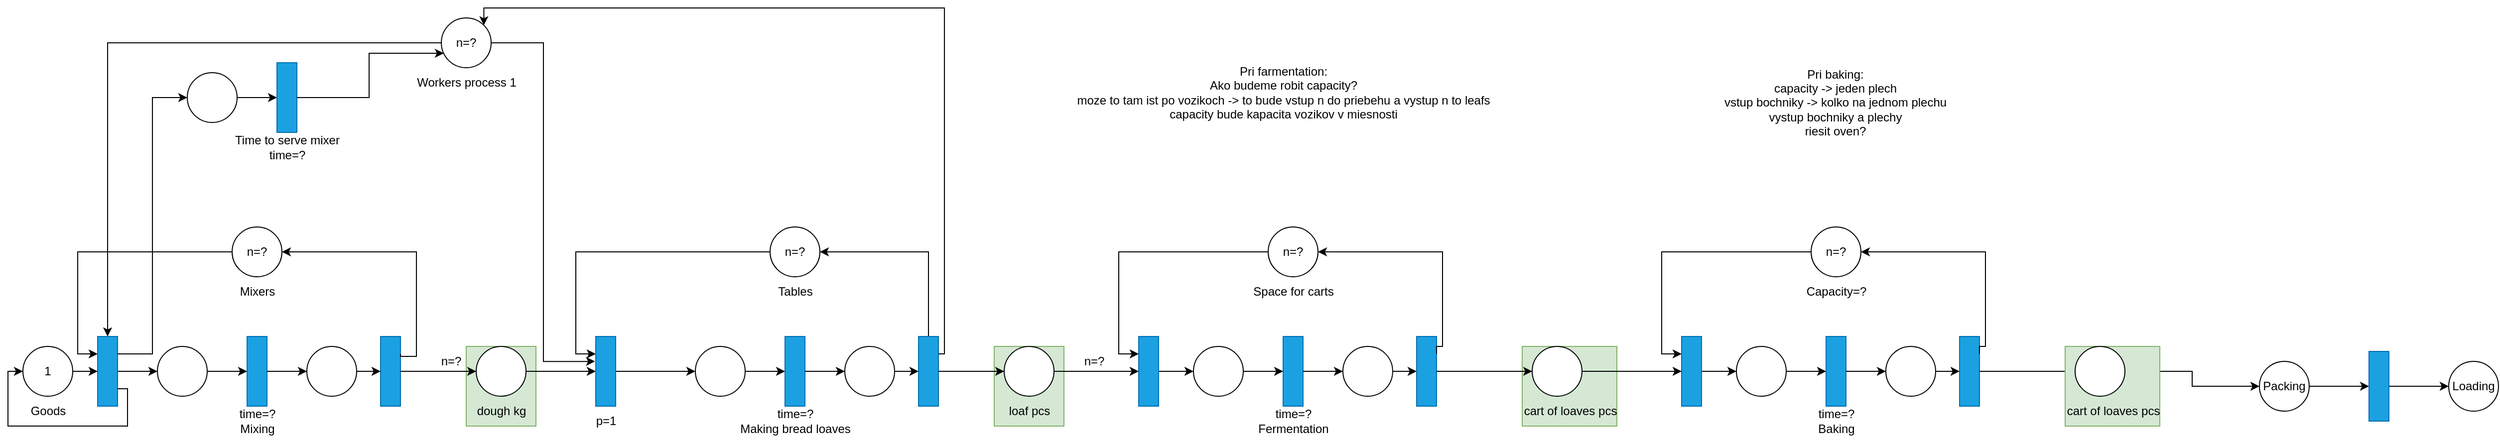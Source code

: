 <mxfile version="20.5.3" type="embed"><diagram id="23iRSUPoRavnBvh4doch" name="Page-1"><mxGraphModel dx="3840" dy="2589" grid="1" gridSize="10" guides="1" tooltips="1" connect="1" arrows="1" fold="1" page="1" pageScale="1" pageWidth="827" pageHeight="1169" math="0" shadow="0"><root><mxCell id="0"/><mxCell id="1" parent="0"/><mxCell id="70" style="edgeStyle=orthogonalEdgeStyle;rounded=0;orthogonalLoop=1;jettySize=auto;html=1;exitX=1;exitY=0.5;exitDx=0;exitDy=0;" parent="1" source="305" target="69" edge="1"><mxGeometry relative="1" as="geometry"/></mxCell><mxCell id="74" style="edgeStyle=orthogonalEdgeStyle;rounded=0;orthogonalLoop=1;jettySize=auto;html=1;" parent="1" source="69" target="71" edge="1"><mxGeometry relative="1" as="geometry"/></mxCell><mxCell id="69" value="Packing" style="ellipse;whiteSpace=wrap;html=1;aspect=fixed;" parent="1" vertex="1"><mxGeometry x="2300" y="405" width="50" height="50" as="geometry"/></mxCell><mxCell id="73" style="edgeStyle=orthogonalEdgeStyle;rounded=0;orthogonalLoop=1;jettySize=auto;html=1;" parent="1" source="71" target="72" edge="1"><mxGeometry relative="1" as="geometry"/></mxCell><mxCell id="71" value="" style="rounded=0;whiteSpace=wrap;html=1;fillColor=#1ba1e2;fontColor=#ffffff;strokeColor=#006EAF;" parent="1" vertex="1"><mxGeometry x="2410" y="395" width="20" height="70" as="geometry"/></mxCell><mxCell id="72" value="Loading" style="ellipse;whiteSpace=wrap;html=1;aspect=fixed;" parent="1" vertex="1"><mxGeometry x="2490" y="405" width="50" height="50" as="geometry"/></mxCell><mxCell id="100" style="edgeStyle=orthogonalEdgeStyle;rounded=0;orthogonalLoop=1;jettySize=auto;html=1;exitX=0;exitY=0.5;exitDx=0;exitDy=0;entryX=0;entryY=0.25;entryDx=0;entryDy=0;" edge="1" parent="1" source="79" target="5"><mxGeometry relative="1" as="geometry"><mxPoint x="250" y="400" as="targetPoint"/></mxGeometry></mxCell><mxCell id="107" value="" style="edgeStyle=orthogonalEdgeStyle;rounded=0;orthogonalLoop=1;jettySize=auto;html=1;" edge="1" parent="1" source="5" target="111"><mxGeometry relative="1" as="geometry"><mxPoint x="140" y="144" as="targetPoint"/></mxGeometry></mxCell><mxCell id="133" value="" style="group" vertex="1" connectable="0" parent="1"><mxGeometry x="40" y="380" width="120" height="90" as="geometry"/></mxCell><mxCell id="5" value="" style="rounded=0;whiteSpace=wrap;html=1;fillColor=#1ba1e2;fontColor=#ffffff;strokeColor=#006EAF;" parent="133" vertex="1"><mxGeometry x="90" width="20" height="70" as="geometry"/></mxCell><mxCell id="93" value="" style="group" vertex="1" connectable="0" parent="133"><mxGeometry x="10" y="10" width="60" height="80" as="geometry"/></mxCell><mxCell id="36" value="1" style="ellipse;whiteSpace=wrap;html=1;aspect=fixed;" parent="93" vertex="1"><mxGeometry x="5" width="50" height="50" as="geometry"/></mxCell><mxCell id="87" value="Goods" style="text;html=1;align=center;verticalAlign=middle;resizable=1;points=[];autosize=1;strokeColor=none;fillColor=none;movable=1;rotatable=1;deletable=1;editable=1;connectable=1;" vertex="1" parent="93"><mxGeometry y="50" width="60" height="30" as="geometry"/></mxCell><mxCell id="37" style="edgeStyle=orthogonalEdgeStyle;rounded=0;orthogonalLoop=1;jettySize=auto;html=1;" parent="133" source="36" target="5" edge="1"><mxGeometry relative="1" as="geometry"/></mxCell><mxCell id="102" style="edgeStyle=orthogonalEdgeStyle;rounded=0;orthogonalLoop=1;jettySize=auto;html=1;exitX=1;exitY=0.75;exitDx=0;exitDy=0;" edge="1" parent="133" source="5" target="36"><mxGeometry relative="1" as="geometry"><mxPoint y="90" as="targetPoint"/><Array as="points"><mxPoint x="120" y="53"/><mxPoint x="120" y="90"/><mxPoint y="90"/><mxPoint y="35"/></Array></mxGeometry></mxCell><mxCell id="134" value="" style="group" vertex="1" connectable="0" parent="1"><mxGeometry x="190" y="270" width="244" height="215" as="geometry"/></mxCell><mxCell id="22" value="" style="rounded=0;whiteSpace=wrap;html=1;fillColor=#1ba1e2;fontColor=#ffffff;strokeColor=#006EAF;" parent="134" vertex="1"><mxGeometry x="224" y="110" width="20" height="70" as="geometry"/></mxCell><mxCell id="128" value="" style="group" vertex="1" connectable="0" parent="134"><mxGeometry width="200" height="215" as="geometry"/></mxCell><mxCell id="96" value="" style="group" vertex="1" connectable="0" parent="128"><mxGeometry x="70" width="60" height="80" as="geometry"/></mxCell><mxCell id="79" value="n=?" style="ellipse;whiteSpace=wrap;html=1;aspect=fixed;" parent="96" vertex="1"><mxGeometry x="5" width="50" height="50" as="geometry"/></mxCell><mxCell id="95" value="Mixers" style="text;html=1;align=center;verticalAlign=middle;resizable=0;points=[];autosize=1;strokeColor=none;fillColor=none;" vertex="1" parent="96"><mxGeometry y="50" width="60" height="30" as="geometry"/></mxCell><mxCell id="111" value="" style="ellipse;whiteSpace=wrap;html=1;aspect=fixed;" vertex="1" parent="128"><mxGeometry y="120" width="50" height="50" as="geometry"/></mxCell><mxCell id="118" value="" style="group" vertex="1" connectable="0" parent="128"><mxGeometry x="70" y="110" width="60" height="105" as="geometry"/></mxCell><mxCell id="116" value="" style="rounded=0;whiteSpace=wrap;html=1;fillColor=#1ba1e2;fontColor=#ffffff;strokeColor=#006EAF;" vertex="1" parent="118"><mxGeometry x="20" width="20" height="70" as="geometry"/></mxCell><mxCell id="117" value="time=?&lt;br&gt;Mixing" style="text;html=1;align=center;verticalAlign=middle;resizable=0;points=[];autosize=1;strokeColor=none;fillColor=none;" vertex="1" parent="118"><mxGeometry y="65" width="60" height="40" as="geometry"/></mxCell><mxCell id="115" style="edgeStyle=orthogonalEdgeStyle;rounded=0;orthogonalLoop=1;jettySize=auto;html=1;" edge="1" parent="128" source="111" target="116"><mxGeometry relative="1" as="geometry"><mxPoint x="75" y="145" as="targetPoint"/></mxGeometry></mxCell><mxCell id="120" style="edgeStyle=orthogonalEdgeStyle;rounded=0;orthogonalLoop=1;jettySize=auto;html=1;exitX=1;exitY=0.5;exitDx=0;exitDy=0;" edge="1" parent="128" source="116" target="121"><mxGeometry relative="1" as="geometry"><mxPoint x="170" y="145" as="targetPoint"/></mxGeometry></mxCell><mxCell id="121" value="" style="ellipse;whiteSpace=wrap;html=1;aspect=fixed;" vertex="1" parent="128"><mxGeometry x="150" y="120" width="50" height="50" as="geometry"/></mxCell><mxCell id="125" style="edgeStyle=orthogonalEdgeStyle;rounded=0;orthogonalLoop=1;jettySize=auto;html=1;exitX=1;exitY=0.25;exitDx=0;exitDy=0;entryX=1;entryY=0.5;entryDx=0;entryDy=0;" edge="1" parent="134" source="22" target="79"><mxGeometry relative="1" as="geometry"><Array as="points"><mxPoint x="244" y="130"/><mxPoint x="260" y="130"/><mxPoint x="260" y="25"/></Array></mxGeometry></mxCell><mxCell id="124" style="edgeStyle=orthogonalEdgeStyle;rounded=0;orthogonalLoop=1;jettySize=auto;html=1;exitX=1;exitY=0.5;exitDx=0;exitDy=0;entryX=0;entryY=0.5;entryDx=0;entryDy=0;" edge="1" parent="134" source="121" target="22"><mxGeometry relative="1" as="geometry"/></mxCell><mxCell id="162" value="" style="group" vertex="1" connectable="0" parent="1"><mxGeometry x="460" y="400" width="50" height="10" as="geometry"/></mxCell><mxCell id="161" value="n=?" style="text;html=1;strokeColor=none;fillColor=none;align=center;verticalAlign=middle;whiteSpace=wrap;rounded=0;" vertex="1" parent="162"><mxGeometry width="50" height="10" as="geometry"/></mxCell><mxCell id="164" value="" style="group;fillColor=#d5e8d4;strokeColor=#82b366;" vertex="1" connectable="0" parent="1"><mxGeometry x="500" y="390" width="70" height="80" as="geometry"/></mxCell><mxCell id="35" value="" style="ellipse;whiteSpace=wrap;html=1;aspect=fixed;" parent="164" vertex="1"><mxGeometry x="10" width="50" height="50" as="geometry"/></mxCell><mxCell id="163" value="dough kg" style="text;html=1;align=center;verticalAlign=middle;resizable=0;points=[];autosize=1;strokeColor=none;fillColor=none;" vertex="1" parent="164"><mxGeometry y="50" width="70" height="30" as="geometry"/></mxCell><mxCell id="40" style="edgeStyle=orthogonalEdgeStyle;rounded=0;orthogonalLoop=1;jettySize=auto;html=1;" parent="1" source="22" target="35" edge="1"><mxGeometry relative="1" as="geometry"><mxPoint x="860" y="450" as="targetPoint"/></mxGeometry></mxCell><mxCell id="180" style="edgeStyle=orthogonalEdgeStyle;rounded=0;orthogonalLoop=1;jettySize=auto;html=1;exitX=1;exitY=0.5;exitDx=0;exitDy=0;entryX=0;entryY=0.5;entryDx=0;entryDy=0;" edge="1" parent="1" source="35" target="182"><mxGeometry relative="1" as="geometry"><mxPoint x="595" y="415" as="targetPoint"/></mxGeometry></mxCell><mxCell id="231" style="edgeStyle=orthogonalEdgeStyle;rounded=0;orthogonalLoop=1;jettySize=auto;html=1;exitX=1;exitY=0.5;exitDx=0;exitDy=0;entryX=0;entryY=0.5;entryDx=0;entryDy=0;" edge="1" parent="1" source="182" target="221"><mxGeometry relative="1" as="geometry"/></mxCell><mxCell id="190" style="edgeStyle=orthogonalEdgeStyle;rounded=0;orthogonalLoop=1;jettySize=auto;html=1;entryX=0;entryY=0.25;entryDx=0;entryDy=0;" edge="1" parent="1" source="219" target="182"><mxGeometry relative="1" as="geometry"><mxPoint x="710" y="305" as="sourcePoint"/><mxPoint x="620" y="375" as="targetPoint"/></mxGeometry></mxCell><mxCell id="215" value="" style="group" vertex="1" connectable="0" parent="1"><mxGeometry x="730" y="270" width="244" height="215" as="geometry"/></mxCell><mxCell id="376" style="edgeStyle=orthogonalEdgeStyle;rounded=0;orthogonalLoop=1;jettySize=auto;html=1;exitX=0.5;exitY=0;exitDx=0;exitDy=0;entryX=1;entryY=0.5;entryDx=0;entryDy=0;" edge="1" parent="215" source="216" target="219"><mxGeometry relative="1" as="geometry"/></mxCell><mxCell id="216" value="" style="rounded=0;whiteSpace=wrap;html=1;fillColor=#1ba1e2;fontColor=#ffffff;strokeColor=#006EAF;" vertex="1" parent="215"><mxGeometry x="224" y="110" width="20" height="70" as="geometry"/></mxCell><mxCell id="217" value="" style="group" vertex="1" connectable="0" parent="215"><mxGeometry width="200" height="215" as="geometry"/></mxCell><mxCell id="218" value="" style="group" vertex="1" connectable="0" parent="217"><mxGeometry x="70" width="70" height="80" as="geometry"/></mxCell><mxCell id="219" value="n=?" style="ellipse;whiteSpace=wrap;html=1;aspect=fixed;" vertex="1" parent="218"><mxGeometry x="5" width="50" height="50" as="geometry"/></mxCell><mxCell id="220" value="Tables" style="text;html=1;align=center;verticalAlign=middle;resizable=0;points=[];autosize=1;strokeColor=none;fillColor=none;" vertex="1" parent="218"><mxGeometry y="50" width="60" height="30" as="geometry"/></mxCell><mxCell id="221" value="" style="ellipse;whiteSpace=wrap;html=1;aspect=fixed;" vertex="1" parent="217"><mxGeometry y="120" width="50" height="50" as="geometry"/></mxCell><mxCell id="222" value="" style="group" vertex="1" connectable="0" parent="217"><mxGeometry x="70" y="110" width="95" height="105" as="geometry"/></mxCell><mxCell id="223" value="" style="rounded=0;whiteSpace=wrap;html=1;fillColor=#1ba1e2;fontColor=#ffffff;strokeColor=#006EAF;" vertex="1" parent="222"><mxGeometry x="20" width="20" height="70" as="geometry"/></mxCell><mxCell id="224" value="time=?&lt;br&gt;Making bread loaves" style="text;html=1;align=center;verticalAlign=middle;resizable=0;points=[];autosize=1;strokeColor=none;fillColor=none;" vertex="1" parent="222"><mxGeometry x="-35" y="65" width="130" height="40" as="geometry"/></mxCell><mxCell id="225" style="edgeStyle=orthogonalEdgeStyle;rounded=0;orthogonalLoop=1;jettySize=auto;html=1;" edge="1" parent="217" source="221" target="223"><mxGeometry relative="1" as="geometry"><mxPoint x="75" y="145" as="targetPoint"/></mxGeometry></mxCell><mxCell id="226" style="edgeStyle=orthogonalEdgeStyle;rounded=0;orthogonalLoop=1;jettySize=auto;html=1;exitX=1;exitY=0.5;exitDx=0;exitDy=0;" edge="1" parent="217" source="223" target="227"><mxGeometry relative="1" as="geometry"><mxPoint x="170" y="145" as="targetPoint"/></mxGeometry></mxCell><mxCell id="227" value="" style="ellipse;whiteSpace=wrap;html=1;aspect=fixed;" vertex="1" parent="217"><mxGeometry x="150" y="120" width="50" height="50" as="geometry"/></mxCell><mxCell id="229" style="edgeStyle=orthogonalEdgeStyle;rounded=0;orthogonalLoop=1;jettySize=auto;html=1;exitX=1;exitY=0.5;exitDx=0;exitDy=0;entryX=0;entryY=0.5;entryDx=0;entryDy=0;" edge="1" parent="215" source="227" target="216"><mxGeometry relative="1" as="geometry"/></mxCell><mxCell id="249" value="" style="group;fillColor=#d5e8d4;strokeColor=#82b366;" vertex="1" connectable="0" parent="1"><mxGeometry x="1030" y="390" width="70" height="80" as="geometry"/></mxCell><mxCell id="250" value="" style="ellipse;whiteSpace=wrap;html=1;aspect=fixed;" vertex="1" parent="249"><mxGeometry x="10" width="50" height="50" as="geometry"/></mxCell><mxCell id="251" value="loaf pcs" style="text;html=1;align=center;verticalAlign=middle;resizable=0;points=[];autosize=1;strokeColor=none;fillColor=none;" vertex="1" parent="249"><mxGeometry x="5" y="50" width="60" height="30" as="geometry"/></mxCell><mxCell id="258" style="edgeStyle=orthogonalEdgeStyle;rounded=0;orthogonalLoop=1;jettySize=auto;html=1;exitX=1;exitY=0.5;exitDx=0;exitDy=0;entryX=0;entryY=0.5;entryDx=0;entryDy=0;" edge="1" parent="1" source="259" target="267"><mxGeometry relative="1" as="geometry"/></mxCell><mxCell id="259" value="" style="rounded=0;whiteSpace=wrap;html=1;fillColor=#1ba1e2;fontColor=#ffffff;strokeColor=#006EAF;" vertex="1" parent="1"><mxGeometry x="1175" y="380" width="20" height="70" as="geometry"/></mxCell><mxCell id="260" style="edgeStyle=orthogonalEdgeStyle;rounded=0;orthogonalLoop=1;jettySize=auto;html=1;entryX=0;entryY=0.25;entryDx=0;entryDy=0;" edge="1" parent="1" source="265" target="259"><mxGeometry relative="1" as="geometry"><mxPoint x="1540" y="355" as="sourcePoint"/><mxPoint x="1450" y="425" as="targetPoint"/></mxGeometry></mxCell><mxCell id="284" value="Pri farmentation:&lt;br&gt;Ako budeme robit capacity?&lt;br&gt;moze to tam ist po vozikoch -&amp;gt; to bude vstup n do priebehu a vystup n to leafs&lt;br&gt;capacity bude kapacita vozikov v miesnosti" style="text;html=1;align=center;verticalAlign=middle;resizable=0;points=[];autosize=1;strokeColor=none;fillColor=none;" vertex="1" parent="1"><mxGeometry x="1100" y="100" width="440" height="70" as="geometry"/></mxCell><mxCell id="285" style="edgeStyle=orthogonalEdgeStyle;rounded=0;orthogonalLoop=1;jettySize=auto;html=1;exitX=1;exitY=0.5;exitDx=0;exitDy=0;entryX=0;entryY=0.5;entryDx=0;entryDy=0;" edge="1" parent="1" source="286" target="295"><mxGeometry relative="1" as="geometry"/></mxCell><mxCell id="286" value="" style="rounded=0;whiteSpace=wrap;html=1;fillColor=#1ba1e2;fontColor=#ffffff;strokeColor=#006EAF;" vertex="1" parent="1"><mxGeometry x="1720" y="380" width="20" height="70" as="geometry"/></mxCell><mxCell id="287" style="edgeStyle=orthogonalEdgeStyle;rounded=0;orthogonalLoop=1;jettySize=auto;html=1;entryX=0;entryY=0.25;entryDx=0;entryDy=0;" edge="1" parent="1" source="293" target="286"><mxGeometry relative="1" as="geometry"><mxPoint x="2085" y="355" as="sourcePoint"/><mxPoint x="1995" y="425" as="targetPoint"/></mxGeometry></mxCell><mxCell id="288" value="" style="group" vertex="1" connectable="0" parent="1"><mxGeometry x="1775" y="270" width="437.5" height="215" as="geometry"/></mxCell><mxCell id="289" value="" style="group" vertex="1" connectable="0" parent="288"><mxGeometry width="244" height="215" as="geometry"/></mxCell><mxCell id="290" value="" style="rounded=0;whiteSpace=wrap;html=1;fillColor=#1ba1e2;fontColor=#ffffff;strokeColor=#006EAF;" vertex="1" parent="289"><mxGeometry x="224" y="110" width="20" height="70" as="geometry"/></mxCell><mxCell id="291" value="" style="group" vertex="1" connectable="0" parent="289"><mxGeometry width="200" height="215" as="geometry"/></mxCell><mxCell id="292" value="" style="group" vertex="1" connectable="0" parent="291"><mxGeometry x="70" width="70" height="80" as="geometry"/></mxCell><mxCell id="293" value="n=?" style="ellipse;whiteSpace=wrap;html=1;aspect=fixed;" vertex="1" parent="292"><mxGeometry x="5" width="50" height="50" as="geometry"/></mxCell><mxCell id="294" value="Capacity=?" style="text;html=1;align=center;verticalAlign=middle;resizable=0;points=[];autosize=1;strokeColor=none;fillColor=none;" vertex="1" parent="292"><mxGeometry x="-10" y="50" width="80" height="30" as="geometry"/></mxCell><mxCell id="295" value="" style="ellipse;whiteSpace=wrap;html=1;aspect=fixed;" vertex="1" parent="291"><mxGeometry y="120" width="50" height="50" as="geometry"/></mxCell><mxCell id="296" value="" style="group" vertex="1" connectable="0" parent="291"><mxGeometry x="70" y="110" width="95" height="105" as="geometry"/></mxCell><mxCell id="297" value="" style="rounded=0;whiteSpace=wrap;html=1;fillColor=#1ba1e2;fontColor=#ffffff;strokeColor=#006EAF;" vertex="1" parent="296"><mxGeometry x="20" width="20" height="70" as="geometry"/></mxCell><mxCell id="298" value="time=?&lt;br&gt;Baking" style="text;html=1;align=center;verticalAlign=middle;resizable=0;points=[];autosize=1;strokeColor=none;fillColor=none;" vertex="1" parent="296"><mxGeometry y="65" width="60" height="40" as="geometry"/></mxCell><mxCell id="299" style="edgeStyle=orthogonalEdgeStyle;rounded=0;orthogonalLoop=1;jettySize=auto;html=1;" edge="1" parent="291" source="295" target="297"><mxGeometry relative="1" as="geometry"><mxPoint x="75" y="145" as="targetPoint"/></mxGeometry></mxCell><mxCell id="300" style="edgeStyle=orthogonalEdgeStyle;rounded=0;orthogonalLoop=1;jettySize=auto;html=1;exitX=1;exitY=0.5;exitDx=0;exitDy=0;" edge="1" parent="291" source="297" target="301"><mxGeometry relative="1" as="geometry"><mxPoint x="170" y="145" as="targetPoint"/></mxGeometry></mxCell><mxCell id="301" value="" style="ellipse;whiteSpace=wrap;html=1;aspect=fixed;" vertex="1" parent="291"><mxGeometry x="150" y="120" width="50" height="50" as="geometry"/></mxCell><mxCell id="302" style="edgeStyle=orthogonalEdgeStyle;rounded=0;orthogonalLoop=1;jettySize=auto;html=1;exitX=1;exitY=0.25;exitDx=0;exitDy=0;entryX=1;entryY=0.5;entryDx=0;entryDy=0;" edge="1" parent="289" source="290" target="293"><mxGeometry relative="1" as="geometry"><Array as="points"><mxPoint x="244" y="120"/><mxPoint x="250" y="120"/><mxPoint x="250" y="25"/></Array></mxGeometry></mxCell><mxCell id="303" style="edgeStyle=orthogonalEdgeStyle;rounded=0;orthogonalLoop=1;jettySize=auto;html=1;exitX=1;exitY=0.5;exitDx=0;exitDy=0;entryX=0;entryY=0.5;entryDx=0;entryDy=0;" edge="1" parent="289" source="301" target="290"><mxGeometry relative="1" as="geometry"/></mxCell><mxCell id="309" style="edgeStyle=orthogonalEdgeStyle;rounded=0;orthogonalLoop=1;jettySize=auto;html=1;exitX=1;exitY=0.5;exitDx=0;exitDy=0;" edge="1" parent="288" source="290" target="305"><mxGeometry relative="1" as="geometry"/></mxCell><mxCell id="318" value="" style="group" vertex="1" connectable="0" parent="288"><mxGeometry x="317.5" y="120" width="120" height="80" as="geometry"/></mxCell><mxCell id="304" value="" style="group;fillColor=#d5e8d4;strokeColor=#82b366;" vertex="1" connectable="0" parent="318"><mxGeometry x="12.5" width="95" height="80" as="geometry"/></mxCell><mxCell id="305" value="" style="ellipse;whiteSpace=wrap;html=1;aspect=fixed;" vertex="1" parent="304"><mxGeometry x="10" width="50" height="50" as="geometry"/></mxCell><mxCell id="306" value="cart of loaves pcs" style="text;html=1;align=center;verticalAlign=middle;resizable=0;points=[];autosize=1;strokeColor=none;fillColor=none;" vertex="1" parent="318"><mxGeometry y="50" width="120" height="30" as="geometry"/></mxCell><mxCell id="310" value="Pri baking:&lt;br&gt;capacity -&amp;gt; jeden plech&lt;br&gt;vstup bochniky -&amp;gt; kolko na jednom plechu&lt;br&gt;vystup bochniky a plechy&lt;br&gt;riesit oven?&lt;br&gt;" style="text;html=1;align=center;verticalAlign=middle;resizable=0;points=[];autosize=1;strokeColor=none;fillColor=none;" vertex="1" parent="1"><mxGeometry x="1749" y="100" width="250" height="90" as="geometry"/></mxCell><mxCell id="313" value="" style="group" vertex="1" connectable="0" parent="1"><mxGeometry x="1110" y="390" width="40" height="30" as="geometry"/></mxCell><mxCell id="257" style="edgeStyle=orthogonalEdgeStyle;rounded=0;orthogonalLoop=1;jettySize=auto;html=1;exitX=1;exitY=0.5;exitDx=0;exitDy=0;entryX=0;entryY=0.5;entryDx=0;entryDy=0;" edge="1" parent="313" target="259" source="250"><mxGeometry relative="1" as="geometry"><mxPoint x="280" y="75" as="sourcePoint"/><mxPoint x="315" y="75" as="targetPoint"/></mxGeometry></mxCell><mxCell id="312" value="n=?" style="text;html=1;align=center;verticalAlign=middle;resizable=0;points=[];autosize=1;strokeColor=none;fillColor=none;" vertex="1" parent="313"><mxGeometry width="40" height="30" as="geometry"/></mxCell><mxCell id="316" value="" style="group" vertex="1" connectable="0" parent="1"><mxGeometry x="1230" y="270" width="437.5" height="215" as="geometry"/></mxCell><mxCell id="283" value="" style="group" vertex="1" connectable="0" parent="316"><mxGeometry width="425" height="215" as="geometry"/></mxCell><mxCell id="261" value="" style="group" vertex="1" connectable="0" parent="283"><mxGeometry width="244" height="215" as="geometry"/></mxCell><mxCell id="262" value="" style="rounded=0;whiteSpace=wrap;html=1;fillColor=#1ba1e2;fontColor=#ffffff;strokeColor=#006EAF;" vertex="1" parent="261"><mxGeometry x="224" y="110" width="20" height="70" as="geometry"/></mxCell><mxCell id="263" value="" style="group" vertex="1" connectable="0" parent="261"><mxGeometry width="200" height="215" as="geometry"/></mxCell><mxCell id="264" value="" style="group" vertex="1" connectable="0" parent="263"><mxGeometry x="70" width="80" height="80" as="geometry"/></mxCell><mxCell id="265" value="n=?" style="ellipse;whiteSpace=wrap;html=1;aspect=fixed;" vertex="1" parent="264"><mxGeometry x="5" width="50" height="50" as="geometry"/></mxCell><mxCell id="266" value="Space for carts" style="text;html=1;align=center;verticalAlign=middle;resizable=0;points=[];autosize=1;strokeColor=none;fillColor=none;" vertex="1" parent="264"><mxGeometry x="-20" y="50" width="100" height="30" as="geometry"/></mxCell><mxCell id="267" value="" style="ellipse;whiteSpace=wrap;html=1;aspect=fixed;" vertex="1" parent="263"><mxGeometry y="120" width="50" height="50" as="geometry"/></mxCell><mxCell id="268" value="" style="group" vertex="1" connectable="0" parent="263"><mxGeometry x="70" y="110" width="95" height="105" as="geometry"/></mxCell><mxCell id="269" value="" style="rounded=0;whiteSpace=wrap;html=1;fillColor=#1ba1e2;fontColor=#ffffff;strokeColor=#006EAF;" vertex="1" parent="268"><mxGeometry x="20" width="20" height="70" as="geometry"/></mxCell><mxCell id="270" value="time=?&lt;br&gt;Fermentation" style="text;html=1;align=center;verticalAlign=middle;resizable=0;points=[];autosize=1;strokeColor=none;fillColor=none;" vertex="1" parent="268"><mxGeometry x="-15" y="65" width="90" height="40" as="geometry"/></mxCell><mxCell id="271" style="edgeStyle=orthogonalEdgeStyle;rounded=0;orthogonalLoop=1;jettySize=auto;html=1;" edge="1" parent="263" source="267" target="269"><mxGeometry relative="1" as="geometry"><mxPoint x="75" y="145" as="targetPoint"/></mxGeometry></mxCell><mxCell id="272" style="edgeStyle=orthogonalEdgeStyle;rounded=0;orthogonalLoop=1;jettySize=auto;html=1;exitX=1;exitY=0.5;exitDx=0;exitDy=0;" edge="1" parent="263" source="269" target="273"><mxGeometry relative="1" as="geometry"><mxPoint x="170" y="145" as="targetPoint"/></mxGeometry></mxCell><mxCell id="273" value="" style="ellipse;whiteSpace=wrap;html=1;aspect=fixed;" vertex="1" parent="263"><mxGeometry x="150" y="120" width="50" height="50" as="geometry"/></mxCell><mxCell id="274" style="edgeStyle=orthogonalEdgeStyle;rounded=0;orthogonalLoop=1;jettySize=auto;html=1;exitX=1;exitY=0.25;exitDx=0;exitDy=0;entryX=1;entryY=0.5;entryDx=0;entryDy=0;" edge="1" parent="261" source="262" target="265"><mxGeometry relative="1" as="geometry"><Array as="points"><mxPoint x="244" y="120"/><mxPoint x="250" y="120"/><mxPoint x="250" y="25"/></Array></mxGeometry></mxCell><mxCell id="275" style="edgeStyle=orthogonalEdgeStyle;rounded=0;orthogonalLoop=1;jettySize=auto;html=1;exitX=1;exitY=0.5;exitDx=0;exitDy=0;entryX=0;entryY=0.5;entryDx=0;entryDy=0;" edge="1" parent="261" source="273" target="262"><mxGeometry relative="1" as="geometry"/></mxCell><mxCell id="276" value="" style="group;fillColor=#d5e8d4;strokeColor=#82b366;" vertex="1" connectable="0" parent="283"><mxGeometry x="330" y="120" width="95" height="80" as="geometry"/></mxCell><mxCell id="277" value="" style="ellipse;whiteSpace=wrap;html=1;aspect=fixed;" vertex="1" parent="276"><mxGeometry x="10" width="50" height="50" as="geometry"/></mxCell><mxCell id="280" style="edgeStyle=orthogonalEdgeStyle;rounded=0;orthogonalLoop=1;jettySize=auto;html=1;exitX=1;exitY=0.5;exitDx=0;exitDy=0;" edge="1" parent="283" source="262" target="277"><mxGeometry relative="1" as="geometry"/></mxCell><mxCell id="278" value="cart of loaves pcs" style="text;html=1;align=center;verticalAlign=middle;resizable=0;points=[];autosize=1;strokeColor=none;fillColor=none;" vertex="1" parent="316"><mxGeometry x="317.5" y="170" width="120" height="30" as="geometry"/></mxCell><mxCell id="317" style="edgeStyle=orthogonalEdgeStyle;rounded=0;orthogonalLoop=1;jettySize=auto;html=1;exitX=1;exitY=0.5;exitDx=0;exitDy=0;entryX=0;entryY=0.5;entryDx=0;entryDy=0;" edge="1" parent="1" source="277" target="286"><mxGeometry relative="1" as="geometry"/></mxCell><mxCell id="320" value="" style="group" vertex="1" connectable="0" parent="1"><mxGeometry x="440" y="60" width="120" height="80" as="geometry"/></mxCell><mxCell id="78" value="n=?" style="ellipse;whiteSpace=wrap;html=1;aspect=fixed;" parent="320" vertex="1"><mxGeometry x="35" width="50" height="50" as="geometry"/></mxCell><mxCell id="319" value="Workers process 1" style="text;html=1;align=center;verticalAlign=middle;resizable=0;points=[];autosize=1;strokeColor=none;fillColor=none;" vertex="1" parent="320"><mxGeometry y="50" width="120" height="30" as="geometry"/></mxCell><mxCell id="321" style="edgeStyle=orthogonalEdgeStyle;rounded=0;orthogonalLoop=1;jettySize=auto;html=1;exitX=0;exitY=0.5;exitDx=0;exitDy=0;" edge="1" parent="1" source="78" target="5"><mxGeometry relative="1" as="geometry"/></mxCell><mxCell id="323" style="edgeStyle=orthogonalEdgeStyle;rounded=0;orthogonalLoop=1;jettySize=auto;html=1;exitX=1;exitY=0.25;exitDx=0;exitDy=0;entryX=0;entryY=0.5;entryDx=0;entryDy=0;" edge="1" parent="1" source="5" target="340"><mxGeometry relative="1" as="geometry"><mxPoint x="170.043" y="175.0" as="targetPoint"/></mxGeometry></mxCell><mxCell id="343" style="edgeStyle=orthogonalEdgeStyle;rounded=0;orthogonalLoop=1;jettySize=auto;html=1;exitX=1;exitY=0.5;exitDx=0;exitDy=0;" edge="1" parent="1" source="340" target="339"><mxGeometry relative="1" as="geometry"/></mxCell><mxCell id="340" value="" style="ellipse;whiteSpace=wrap;html=1;aspect=fixed;" vertex="1" parent="1"><mxGeometry x="220" y="115" width="50" height="50" as="geometry"/></mxCell><mxCell id="345" value="" style="group" vertex="1" connectable="0" parent="1"><mxGeometry x="295" y="105" width="90" height="105" as="geometry"/></mxCell><mxCell id="339" value="&lt;span style=&quot;color: rgba(0, 0, 0, 0); font-family: monospace; font-size: 0px; text-align: start;&quot;&gt;%3CmxGraphModel%3E%3Croot%3E%3CmxCell%20id%3D%220%22%2F%3E%3CmxCell%20id%3D%221%22%20parent%3D%220%22%2F%3E%3CmxCell%20id%3D%222%22%20value%3D%22%22%20style%3D%22group%22%20vertex%3D%221%22%20connectable%3D%220%22%20parent%3D%221%22%3E%3CmxGeometry%20x%3D%22190%22%20y%3D%22270%22%20width%3D%22244%22%20height%3D%22215%22%20as%3D%22geometry%22%2F%3E%3C%2FmxCell%3E%3CmxCell%20id%3D%223%22%20value%3D%22%22%20style%3D%22rounded%3D0%3BwhiteSpace%3Dwrap%3Bhtml%3D1%3BfillColor%3D%231ba1e2%3BfontColor%3D%23ffffff%3BstrokeColor%3D%23006EAF%3B%22%20vertex%3D%221%22%20parent%3D%222%22%3E%3CmxGeometry%20x%3D%22224%22%20y%3D%22110%22%20width%3D%2220%22%20height%3D%2270%22%20as%3D%22geometry%22%2F%3E%3C%2FmxCell%3E%3CmxCell%20id%3D%224%22%20value%3D%22%22%20style%3D%22group%22%20vertex%3D%221%22%20connectable%3D%220%22%20parent%3D%222%22%3E%3CmxGeometry%20width%3D%22200%22%20height%3D%22215%22%20as%3D%22geometry%22%2F%3E%3C%2FmxCell%3E%3CmxCell%20id%3D%225%22%20value%3D%22%22%20style%3D%22group%22%20vertex%3D%221%22%20connectable%3D%220%22%20parent%3D%224%22%3E%3CmxGeometry%20x%3D%2270%22%20width%3D%2260%22%20height%3D%2280%22%20as%3D%22geometry%22%2F%3E%3C%2FmxCell%3E%3CmxCell%20id%3D%226%22%20value%3D%22n%3D%3F%22%20style%3D%22ellipse%3BwhiteSpace%3Dwrap%3Bhtml%3D1%3Baspect%3Dfixed%3B%22%20vertex%3D%221%22%20parent%3D%225%22%3E%3CmxGeometry%20x%3D%225%22%20width%3D%2250%22%20height%3D%2250%22%20as%3D%22geometry%22%2F%3E%3C%2FmxCell%3E%3CmxCell%20id%3D%227%22%20value%3D%22Mixers%22%20style%3D%22text%3Bhtml%3D1%3Balign%3Dcenter%3BverticalAlign%3Dmiddle%3Bresizable%3D0%3Bpoints%3D%5B%5D%3Bautosize%3D1%3BstrokeColor%3Dnone%3BfillColor%3Dnone%3B%22%20vertex%3D%221%22%20parent%3D%225%22%3E%3CmxGeometry%20y%3D%2250%22%20width%3D%2260%22%20height%3D%2230%22%20as%3D%22geometry%22%2F%3E%3C%2FmxCell%3E%3CmxCell%20id%3D%228%22%20value%3D%22%22%20style%3D%22ellipse%3BwhiteSpace%3Dwrap%3Bhtml%3D1%3Baspect%3Dfixed%3B%22%20vertex%3D%221%22%20parent%3D%224%22%3E%3CmxGeometry%20y%3D%22120%22%20width%3D%2250%22%20height%3D%2250%22%20as%3D%22geometry%22%2F%3E%3C%2FmxCell%3E%3CmxCell%20id%3D%229%22%20value%3D%22%22%20style%3D%22group%22%20vertex%3D%221%22%20connectable%3D%220%22%20parent%3D%224%22%3E%3CmxGeometry%20x%3D%2270%22%20y%3D%22110%22%20width%3D%2260%22%20height%3D%22105%22%20as%3D%22geometry%22%2F%3E%3C%2FmxCell%3E%3CmxCell%20id%3D%2210%22%20value%3D%22%22%20style%3D%22rounded%3D0%3BwhiteSpace%3Dwrap%3Bhtml%3D1%3BfillColor%3D%231ba1e2%3BfontColor%3D%23ffffff%3BstrokeColor%3D%23006EAF%3B%22%20vertex%3D%221%22%20parent%3D%229%22%3E%3CmxGeometry%20x%3D%2220%22%20width%3D%2220%22%20height%3D%2270%22%20as%3D%22geometry%22%2F%3E%3C%2FmxCell%3E%3CmxCell%20id%3D%2211%22%20value%3D%22time%3D%3F%26lt%3Bbr%26gt%3BMixing%22%20style%3D%22text%3Bhtml%3D1%3Balign%3Dcenter%3BverticalAlign%3Dmiddle%3Bresizable%3D0%3Bpoints%3D%5B%5D%3Bautosize%3D1%3BstrokeColor%3Dnone%3BfillColor%3Dnone%3B%22%20vertex%3D%221%22%20parent%3D%229%22%3E%3CmxGeometry%20y%3D%2265%22%20width%3D%2260%22%20height%3D%2240%22%20as%3D%22geometry%22%2F%3E%3C%2FmxCell%3E%3CmxCell%20id%3D%2212%22%20style%3D%22edgeStyle%3DorthogonalEdgeStyle%3Brounded%3D0%3BorthogonalLoop%3D1%3BjettySize%3Dauto%3Bhtml%3D1%3B%22%20edge%3D%221%22%20parent%3D%224%22%20source%3D%228%22%20target%3D%2210%22%3E%3CmxGeometry%20relative%3D%221%22%20as%3D%22geometry%22%3E%3CmxPoint%20x%3D%2275%22%20y%3D%22145%22%20as%3D%22targetPoint%22%2F%3E%3C%2FmxGeometry%3E%3C%2FmxCell%3E%3CmxCell%20id%3D%2213%22%20style%3D%22edgeStyle%3DorthogonalEdgeStyle%3Brounded%3D0%3BorthogonalLoop%3D1%3BjettySize%3Dauto%3Bhtml%3D1%3BexitX%3D1%3BexitY%3D0.5%3BexitDx%3D0%3BexitDy%3D0%3B%22%20edge%3D%221%22%20parent%3D%224%22%20source%3D%2210%22%20target%3D%2214%22%3E%3CmxGeometry%20relative%3D%221%22%20as%3D%22geometry%22%3E%3CmxPoint%20x%3D%22170%22%20y%3D%22145%22%20as%3D%22targetPoint%22%2F%3E%3C%2FmxGeometry%3E%3C%2FmxCell%3E%3CmxCell%20id%3D%2214%22%20value%3D%22%22%20style%3D%22ellipse%3BwhiteSpace%3Dwrap%3Bhtml%3D1%3Baspect%3Dfixed%3B%22%20vertex%3D%221%22%20parent%3D%224%22%3E%3CmxGeometry%20x%3D%22150%22%20y%3D%22120%22%20width%3D%2250%22%20height%3D%2250%22%20as%3D%22geometry%22%2F%3E%3C%2FmxCell%3E%3CmxCell%20id%3D%2215%22%20style%3D%22edgeStyle%3DorthogonalEdgeStyle%3Brounded%3D0%3BorthogonalLoop%3D1%3BjettySize%3Dauto%3Bhtml%3D1%3BexitX%3D1%3BexitY%3D0.25%3BexitDx%3D0%3BexitDy%3D0%3BentryX%3D1%3BentryY%3D0.5%3BentryDx%3D0%3BentryDy%3D0%3B%22%20edge%3D%221%22%20parent%3D%222%22%20source%3D%223%22%20target%3D%226%22%3E%3CmxGeometry%20relative%3D%221%22%20as%3D%22geometry%22%3E%3CArray%20as%3D%22points%22%3E%3CmxPoint%20x%3D%22244%22%20y%3D%22130%22%2F%3E%3CmxPoint%20x%3D%22260%22%20y%3D%22130%22%2F%3E%3CmxPoint%20x%3D%22260%22%20y%3D%2225%22%2F%3E%3C%2FArray%3E%3C%2FmxGeometry%3E%3C%2FmxCell%3E%3CmxCell%20id%3D%2216%22%20style%3D%22edgeStyle%3DorthogonalEdgeStyle%3Brounded%3D0%3BorthogonalLoop%3D1%3BjettySize%3Dauto%3Bhtml%3D1%3BexitX%3D1%3BexitY%3D0.5%3BexitDx%3D0%3BexitDy%3D0%3BentryX%3D0%3BentryY%3D0.5%3BentryDx%3D0%3BentryDy%3D0%3B%22%20edge%3D%221%22%20parent%3D%222%22%20source%3D%2214%22%20target%3D%223%22%3E%3CmxGeometry%20relative%3D%221%22%20as%3D%22geometry%22%2F%3E%3C%2FmxCell%3E%3C%2Froot%3E%3C%2FmxGraphModel%3E&lt;/span&gt;" style="rounded=0;whiteSpace=wrap;html=1;fillColor=#1ba1e2;fontColor=#ffffff;strokeColor=#006EAF;" vertex="1" parent="345"><mxGeometry x="15" width="20" height="70" as="geometry"/></mxCell><mxCell id="344" value="Time to serve mixer&lt;br&gt;time=?" style="text;html=1;align=center;verticalAlign=middle;resizable=0;points=[];autosize=1;strokeColor=none;fillColor=none;" vertex="1" parent="345"><mxGeometry x="-40" y="65" width="130" height="40" as="geometry"/></mxCell><mxCell id="346" style="edgeStyle=orthogonalEdgeStyle;rounded=0;orthogonalLoop=1;jettySize=auto;html=1;exitX=1;exitY=0.5;exitDx=0;exitDy=0;entryX=0.05;entryY=0.71;entryDx=0;entryDy=0;entryPerimeter=0;" edge="1" parent="1" source="339" target="78"><mxGeometry relative="1" as="geometry"/></mxCell><mxCell id="347" style="edgeStyle=orthogonalEdgeStyle;rounded=0;orthogonalLoop=1;jettySize=auto;html=1;exitX=1;exitY=0.5;exitDx=0;exitDy=0;entryX=-0.037;entryY=0.358;entryDx=0;entryDy=0;entryPerimeter=0;" edge="1" parent="1" source="78" target="182"><mxGeometry relative="1" as="geometry"/></mxCell><mxCell id="349" value="" style="group" vertex="1" connectable="0" parent="1"><mxGeometry x="620" y="380" width="40" height="100" as="geometry"/></mxCell><mxCell id="182" value="&lt;span style=&quot;color: rgba(0, 0, 0, 0); font-family: monospace; font-size: 0px; text-align: start;&quot;&gt;%3CmxGraphModel%3E%3Croot%3E%3CmxCell%20id%3D%220%22%2F%3E%3CmxCell%20id%3D%221%22%20parent%3D%220%22%2F%3E%3CmxCell%20id%3D%222%22%20value%3D%22%22%20style%3D%22group%22%20vertex%3D%221%22%20connectable%3D%220%22%20parent%3D%221%22%3E%3CmxGeometry%20x%3D%22190%22%20y%3D%22270%22%20width%3D%22244%22%20height%3D%22215%22%20as%3D%22geometry%22%2F%3E%3C%2FmxCell%3E%3CmxCell%20id%3D%223%22%20value%3D%22%22%20style%3D%22rounded%3D0%3BwhiteSpace%3Dwrap%3Bhtml%3D1%3BfillColor%3D%231ba1e2%3BfontColor%3D%23ffffff%3BstrokeColor%3D%23006EAF%3B%22%20vertex%3D%221%22%20parent%3D%222%22%3E%3CmxGeometry%20x%3D%22224%22%20y%3D%22110%22%20width%3D%2220%22%20height%3D%2270%22%20as%3D%22geometry%22%2F%3E%3C%2FmxCell%3E%3CmxCell%20id%3D%224%22%20value%3D%22%22%20style%3D%22group%22%20vertex%3D%221%22%20connectable%3D%220%22%20parent%3D%222%22%3E%3CmxGeometry%20width%3D%22200%22%20height%3D%22215%22%20as%3D%22geometry%22%2F%3E%3C%2FmxCell%3E%3CmxCell%20id%3D%225%22%20value%3D%22%22%20style%3D%22group%22%20vertex%3D%221%22%20connectable%3D%220%22%20parent%3D%224%22%3E%3CmxGeometry%20x%3D%2270%22%20width%3D%2260%22%20height%3D%2280%22%20as%3D%22geometry%22%2F%3E%3C%2FmxCell%3E%3CmxCell%20id%3D%226%22%20value%3D%22n%3D%3F%22%20style%3D%22ellipse%3BwhiteSpace%3Dwrap%3Bhtml%3D1%3Baspect%3Dfixed%3B%22%20vertex%3D%221%22%20parent%3D%225%22%3E%3CmxGeometry%20x%3D%225%22%20width%3D%2250%22%20height%3D%2250%22%20as%3D%22geometry%22%2F%3E%3C%2FmxCell%3E%3CmxCell%20id%3D%227%22%20value%3D%22Mixers%22%20style%3D%22text%3Bhtml%3D1%3Balign%3Dcenter%3BverticalAlign%3Dmiddle%3Bresizable%3D0%3Bpoints%3D%5B%5D%3Bautosize%3D1%3BstrokeColor%3Dnone%3BfillColor%3Dnone%3B%22%20vertex%3D%221%22%20parent%3D%225%22%3E%3CmxGeometry%20y%3D%2250%22%20width%3D%2260%22%20height%3D%2230%22%20as%3D%22geometry%22%2F%3E%3C%2FmxCell%3E%3CmxCell%20id%3D%228%22%20value%3D%22%22%20style%3D%22ellipse%3BwhiteSpace%3Dwrap%3Bhtml%3D1%3Baspect%3Dfixed%3B%22%20vertex%3D%221%22%20parent%3D%224%22%3E%3CmxGeometry%20y%3D%22120%22%20width%3D%2250%22%20height%3D%2250%22%20as%3D%22geometry%22%2F%3E%3C%2FmxCell%3E%3CmxCell%20id%3D%229%22%20value%3D%22%22%20style%3D%22group%22%20vertex%3D%221%22%20connectable%3D%220%22%20parent%3D%224%22%3E%3CmxGeometry%20x%3D%2270%22%20y%3D%22110%22%20width%3D%2260%22%20height%3D%22105%22%20as%3D%22geometry%22%2F%3E%3C%2FmxCell%3E%3CmxCell%20id%3D%2210%22%20value%3D%22%22%20style%3D%22rounded%3D0%3BwhiteSpace%3Dwrap%3Bhtml%3D1%3BfillColor%3D%231ba1e2%3BfontColor%3D%23ffffff%3BstrokeColor%3D%23006EAF%3B%22%20vertex%3D%221%22%20parent%3D%229%22%3E%3CmxGeometry%20x%3D%2220%22%20width%3D%2220%22%20height%3D%2270%22%20as%3D%22geometry%22%2F%3E%3C%2FmxCell%3E%3CmxCell%20id%3D%2211%22%20value%3D%22time%3D%3F%26lt%3Bbr%26gt%3BMixing%22%20style%3D%22text%3Bhtml%3D1%3Balign%3Dcenter%3BverticalAlign%3Dmiddle%3Bresizable%3D0%3Bpoints%3D%5B%5D%3Bautosize%3D1%3BstrokeColor%3Dnone%3BfillColor%3Dnone%3B%22%20vertex%3D%221%22%20parent%3D%229%22%3E%3CmxGeometry%20y%3D%2265%22%20width%3D%2260%22%20height%3D%2240%22%20as%3D%22geometry%22%2F%3E%3C%2FmxCell%3E%3CmxCell%20id%3D%2212%22%20style%3D%22edgeStyle%3DorthogonalEdgeStyle%3Brounded%3D0%3BorthogonalLoop%3D1%3BjettySize%3Dauto%3Bhtml%3D1%3B%22%20edge%3D%221%22%20parent%3D%224%22%20source%3D%228%22%20target%3D%2210%22%3E%3CmxGeometry%20relative%3D%221%22%20as%3D%22geometry%22%3E%3CmxPoint%20x%3D%2275%22%20y%3D%22145%22%20as%3D%22targetPoint%22%2F%3E%3C%2FmxGeometry%3E%3C%2FmxCell%3E%3CmxCell%20id%3D%2213%22%20style%3D%22edgeStyle%3DorthogonalEdgeStyle%3Brounded%3D0%3BorthogonalLoop%3D1%3BjettySize%3Dauto%3Bhtml%3D1%3BexitX%3D1%3BexitY%3D0.5%3BexitDx%3D0%3BexitDy%3D0%3B%22%20edge%3D%221%22%20parent%3D%224%22%20source%3D%2210%22%20target%3D%2214%22%3E%3CmxGeometry%20relative%3D%221%22%20as%3D%22geometry%22%3E%3CmxPoint%20x%3D%22170%22%20y%3D%22145%22%20as%3D%22targetPoint%22%2F%3E%3C%2FmxGeometry%3E%3C%2FmxCell%3E%3CmxCell%20id%3D%2214%22%20value%3D%22%22%20style%3D%22ellipse%3BwhiteSpace%3Dwrap%3Bhtml%3D1%3Baspect%3Dfixed%3B%22%20vertex%3D%221%22%20parent%3D%224%22%3E%3CmxGeometry%20x%3D%22150%22%20y%3D%22120%22%20width%3D%2250%22%20height%3D%2250%22%20as%3D%22geometry%22%2F%3E%3C%2FmxCell%3E%3CmxCell%20id%3D%2215%22%20style%3D%22edgeStyle%3DorthogonalEdgeStyle%3Brounded%3D0%3BorthogonalLoop%3D1%3BjettySize%3Dauto%3Bhtml%3D1%3BexitX%3D1%3BexitY%3D0.25%3BexitDx%3D0%3BexitDy%3D0%3BentryX%3D1%3BentryY%3D0.5%3BentryDx%3D0%3BentryDy%3D0%3B%22%20edge%3D%221%22%20parent%3D%222%22%20source%3D%223%22%20target%3D%226%22%3E%3CmxGeometry%20relative%3D%221%22%20as%3D%22geometry%22%3E%3CArray%20as%3D%22points%22%3E%3CmxPoint%20x%3D%22244%22%20y%3D%22130%22%2F%3E%3CmxPoint%20x%3D%22260%22%20y%3D%22130%22%2F%3E%3CmxPoint%20x%3D%22260%22%20y%3D%2225%22%2F%3E%3C%2FArray%3E%3C%2FmxGeometry%3E%3C%2FmxCell%3E%3CmxCell%20id%3D%2216%22%20style%3D%22edgeStyle%3DorthogonalEdgeStyle%3Brounded%3D0%3BorthogonalLoop%3D1%3BjettySize%3Dauto%3Bhtml%3D1%3BexitX%3D1%3BexitY%3D0.5%3BexitDx%3D0%3BexitDy%3D0%3BentryX%3D0%3BentryY%3D0.5%3BentryDx%3D0%3BentryDy%3D0%3B%22%20edge%3D%221%22%20parent%3D%222%22%20source%3D%2214%22%20target%3D%223%22%3E%3CmxGeometry%20relative%3D%221%22%20as%3D%22geometry%22%2F%3E%3C%2FmxCell%3E%3C%2Froot%3E%3C%2FmxGraphModel%3E&lt;/span&gt;" style="rounded=0;whiteSpace=wrap;html=1;fillColor=#1ba1e2;fontColor=#ffffff;strokeColor=#006EAF;" vertex="1" parent="349"><mxGeometry x="10" width="20" height="70" as="geometry"/></mxCell><mxCell id="348" value="p=1" style="text;html=1;align=center;verticalAlign=middle;resizable=0;points=[];autosize=1;strokeColor=none;fillColor=none;" vertex="1" parent="349"><mxGeometry y="70" width="40" height="30" as="geometry"/></mxCell><mxCell id="374" style="edgeStyle=orthogonalEdgeStyle;rounded=0;orthogonalLoop=1;jettySize=auto;html=1;exitX=1;exitY=0.25;exitDx=0;exitDy=0;entryX=1;entryY=0;entryDx=0;entryDy=0;" edge="1" parent="1" source="216" target="78"><mxGeometry relative="1" as="geometry"><mxPoint x="630" y="50" as="targetPoint"/><Array as="points"><mxPoint x="980" y="397"/><mxPoint x="980" y="50"/><mxPoint x="518" y="50"/></Array></mxGeometry></mxCell><mxCell id="381" style="edgeStyle=orthogonalEdgeStyle;rounded=0;orthogonalLoop=1;jettySize=auto;html=1;exitX=1;exitY=0.5;exitDx=0;exitDy=0;" edge="1" parent="1" source="216" target="250"><mxGeometry relative="1" as="geometry"/></mxCell></root></mxGraphModel></diagram></mxfile>